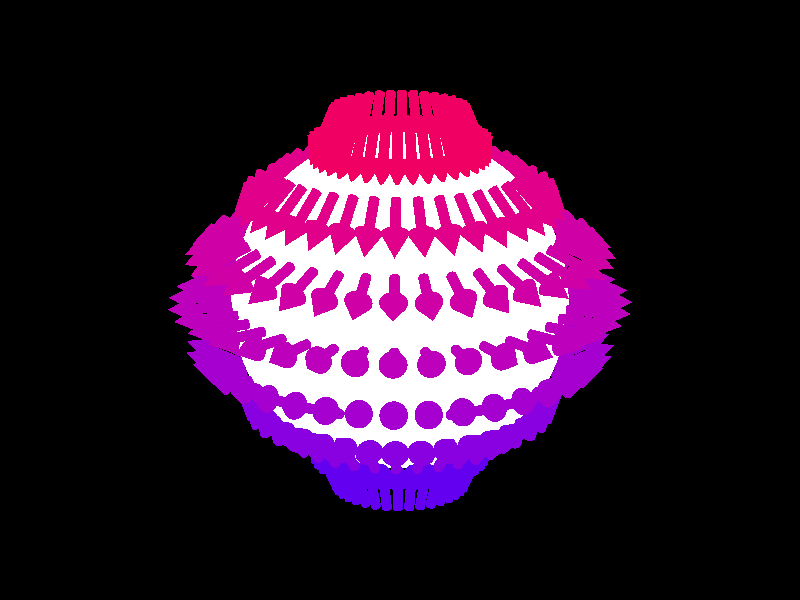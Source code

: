                                                                                                                                                                                                            #include "colors.inc"
#include "textures.inc"
#include "shapes.inc"
#include "metals.inc"
#include "glass.inc"
#include "skies.inc"
    
 
//view 
camera {
  location  <6, 5,-15>
  look_at   <0.0, 0, 0.0>
  angle 16
}                                   




//light from y direction
light_source {
  <0.8, 1, -2>color White  
}


//light from y direction
//light_source {
//  <0.8, -1.0, -2>color White
//}/


//back
background {rgbt<0, 0, 0, 1>}


sphere{
  <0,0,0>, 1
       texture {
             pigment  {rgbt<1,1.1,1,0.2>}
             finish
                 {diffuse 0
                  brilliance 2
                  ambient 0.6
                  phong 0 phong_size 250
                  specular 0.15  roughness 0.02
                  }
               }
          no_shadow 
          }
          
          
#declare K=0;
#while(K<=36)


union{          
#declare J=2;
#declare a=8;
#while(J<=a)
 
union{
object{
  Cone_Y 
  scale 0.08
  no_shadow
  translate<0,0,0>
  rotate<0,0,0>
  pigment{rgb<1-(J-1)/a, 0, (J-1)/a, 0>}
  finish {
      diffuse 1
      brilliance 0.5
      specular 0.5
    }
}
cylinder {
   <0, 0, 0>,<0, -0.3, 0>, 0.03 
   no_shadow
   pigment{rgb<1-(J-1)/a, 0, (J-1)/a, 0>}
   translate<0, 0, 0>
   rotate<0,0,0>
   finish {
      diffuse 1
      brilliance 0.5
      specular 0.5
    }
}
rotate<0, 0, 180+180/a*(J-1)>
translate<1.3*sin(pi/a*(J-1)), 1.2-2.4/a*(J-1), 0>
} 

#declare J=J+1;
#end

rotate<0, 10*K, 0>
}

#declare K=K+1;
#end